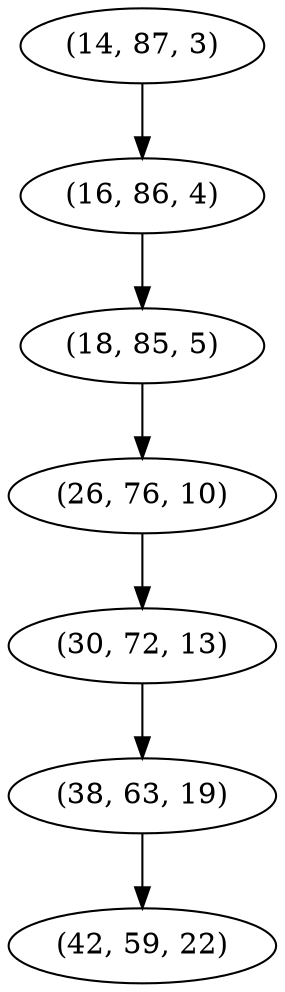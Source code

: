 digraph tree {
    "(14, 87, 3)";
    "(16, 86, 4)";
    "(18, 85, 5)";
    "(26, 76, 10)";
    "(30, 72, 13)";
    "(38, 63, 19)";
    "(42, 59, 22)";
    "(14, 87, 3)" -> "(16, 86, 4)";
    "(16, 86, 4)" -> "(18, 85, 5)";
    "(18, 85, 5)" -> "(26, 76, 10)";
    "(26, 76, 10)" -> "(30, 72, 13)";
    "(30, 72, 13)" -> "(38, 63, 19)";
    "(38, 63, 19)" -> "(42, 59, 22)";
}
